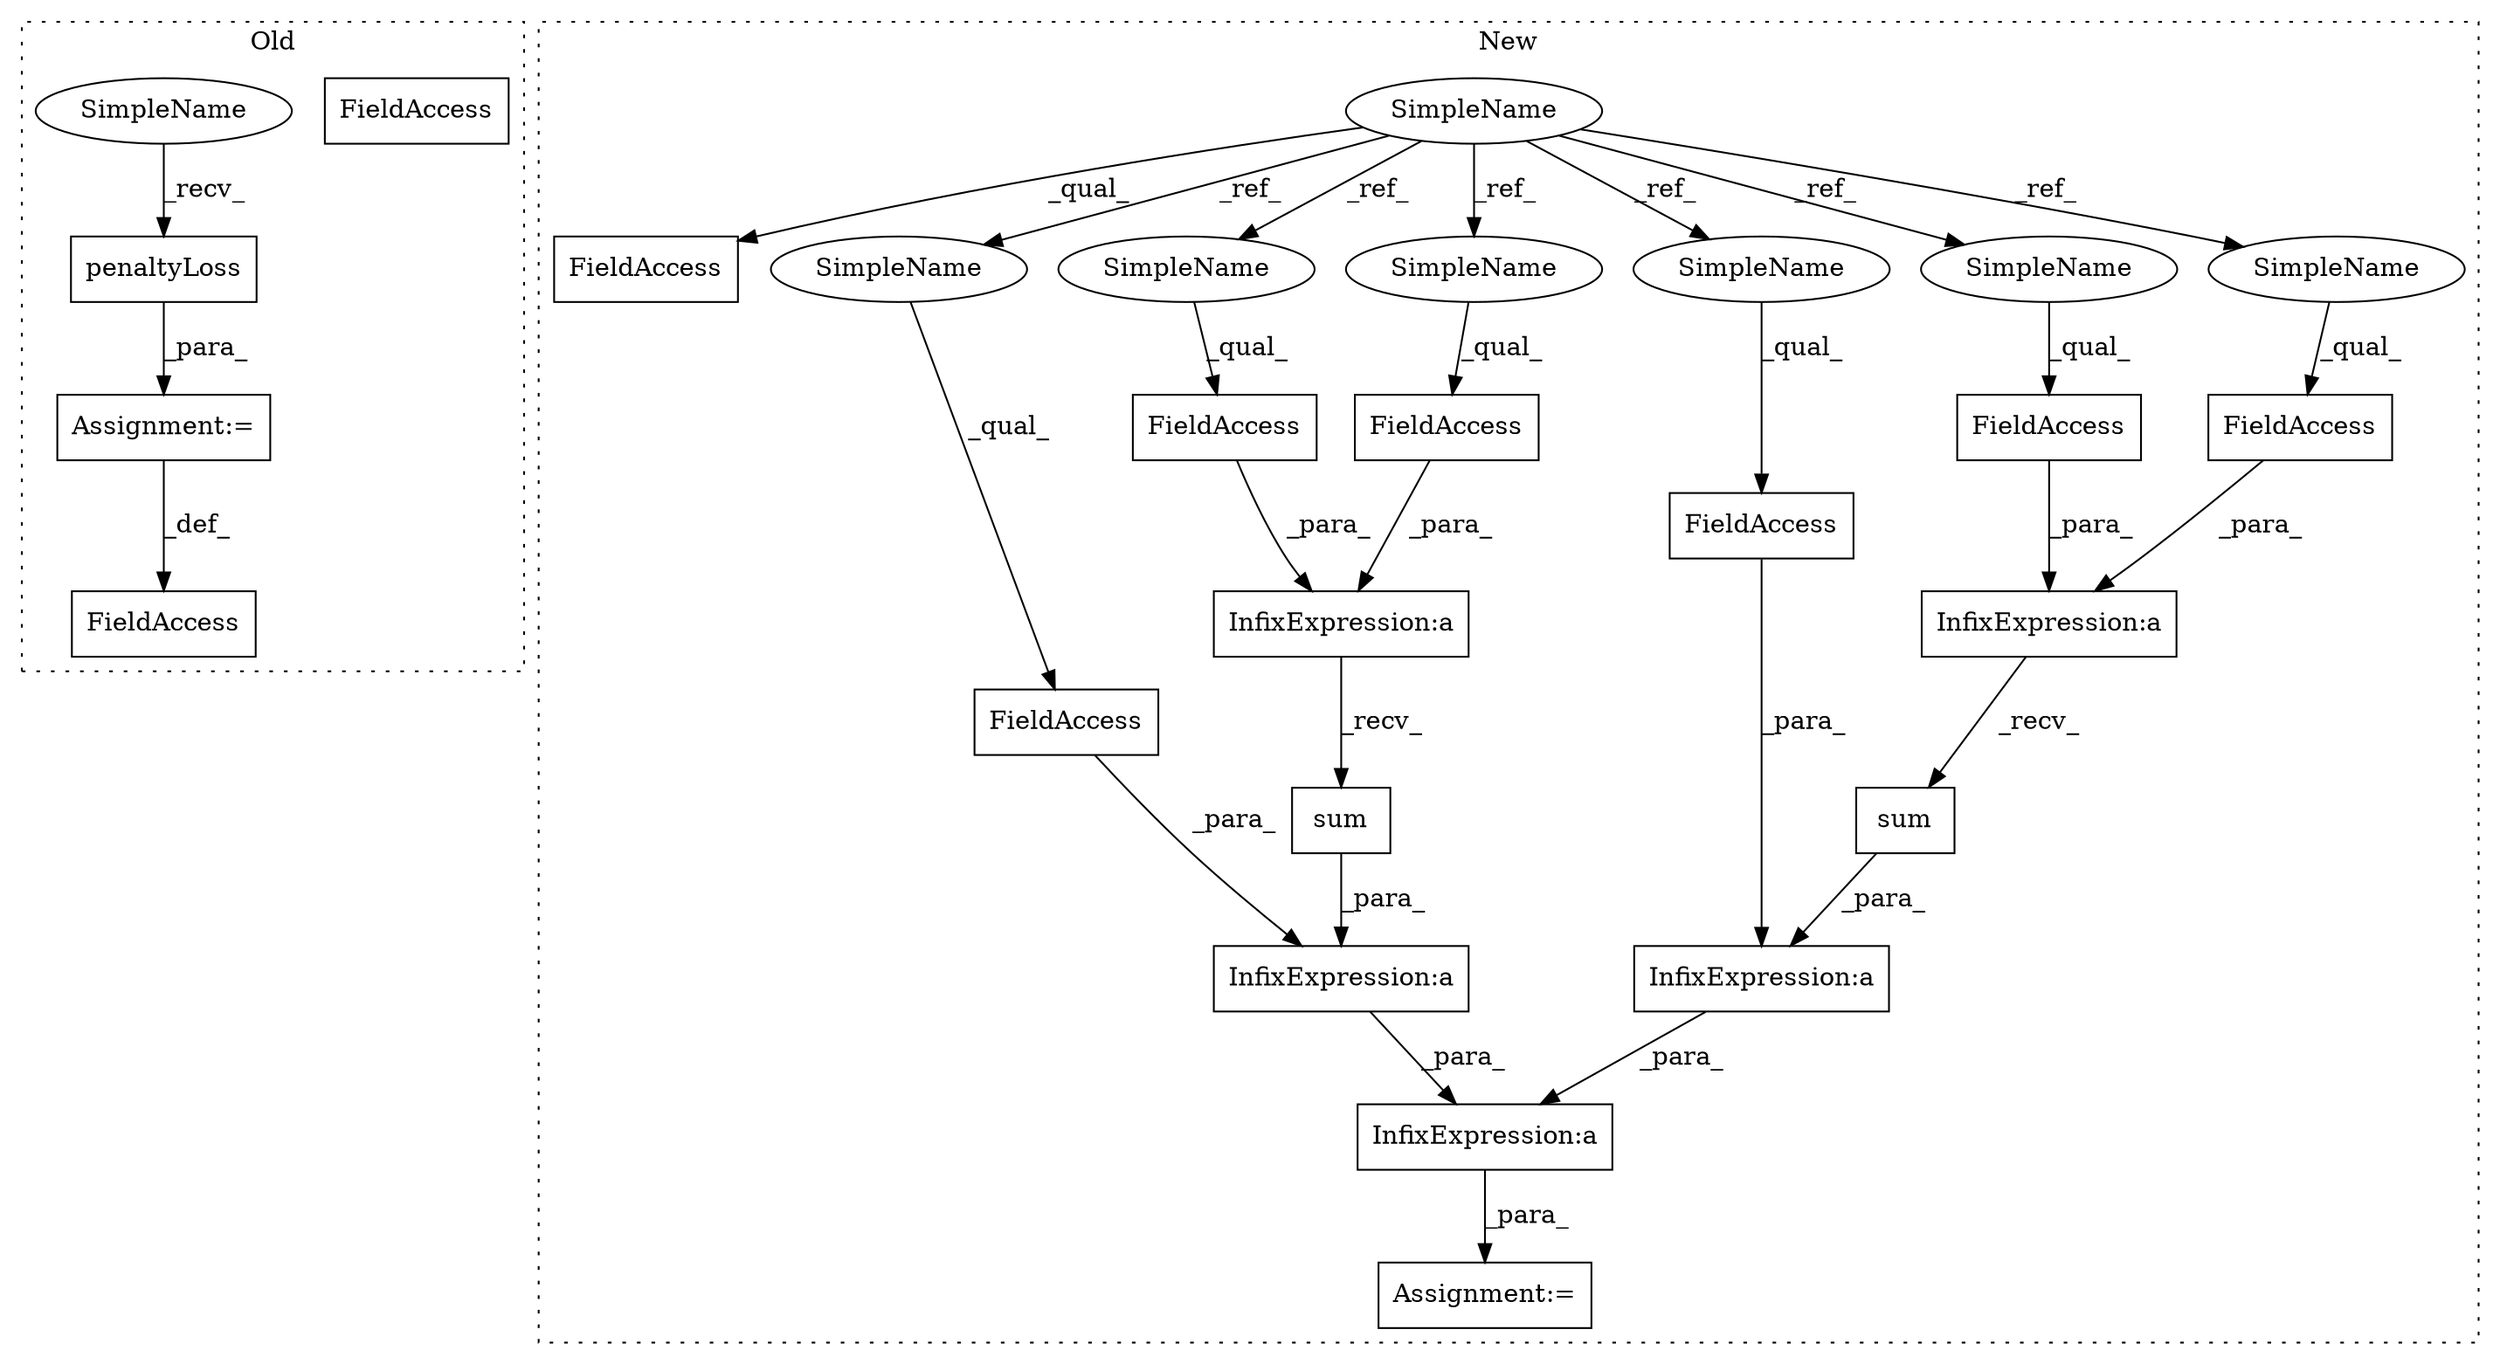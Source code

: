 digraph G {
subgraph cluster0 {
1 [label="penaltyLoss" a="32" s="1774" l="13" shape="box"];
13 [label="FieldAccess" a="22" s="1329" l="9" shape="box"];
17 [label="FieldAccess" a="22" s="1758" l="9" shape="box"];
19 [label="Assignment:=" a="7" s="1767" l="2" shape="box"];
27 [label="SimpleName" a="42" s="1769" l="4" shape="ellipse"];
label = "Old";
style="dotted";
}
subgraph cluster1 {
2 [label="sum" a="32" s="1803" l="5" shape="box"];
3 [label="InfixExpression:a" a="27" s="1809" l="3" shape="box"];
4 [label="InfixExpression:a" a="27" s="1791" l="3" shape="box"];
5 [label="InfixExpression:a" a="27" s="1822" l="3" shape="box"];
6 [label="InfixExpression:a" a="27" s="1780" l="3" shape="box"];
7 [label="InfixExpression:a" a="27" s="1833" l="3" shape="box"];
8 [label="FieldAccess" a="22" s="1784" l="7" shape="box"];
9 [label="SimpleName" a="42" s="803" l="4" shape="ellipse"];
10 [label="FieldAccess" a="22" s="1794" l="7" shape="box"];
11 [label="FieldAccess" a="22" s="1813" l="9" shape="box"];
12 [label="FieldAccess" a="22" s="1771" l="9" shape="box"];
14 [label="FieldAccess" a="22" s="1826" l="7" shape="box"];
15 [label="FieldAccess" a="22" s="1329" l="9" shape="box"];
16 [label="FieldAccess" a="22" s="1836" l="7" shape="box"];
18 [label="sum" a="32" s="1845" l="5" shape="box"];
20 [label="Assignment:=" a="7" s="1767" l="2" shape="box"];
21 [label="SimpleName" a="42" s="1771" l="4" shape="ellipse"];
22 [label="SimpleName" a="42" s="1826" l="4" shape="ellipse"];
23 [label="SimpleName" a="42" s="1813" l="4" shape="ellipse"];
24 [label="SimpleName" a="42" s="1784" l="4" shape="ellipse"];
25 [label="SimpleName" a="42" s="1794" l="4" shape="ellipse"];
26 [label="SimpleName" a="42" s="1836" l="4" shape="ellipse"];
label = "New";
style="dotted";
}
1 -> 19 [label="_para_"];
2 -> 6 [label="_para_"];
3 -> 20 [label="_para_"];
4 -> 2 [label="_recv_"];
5 -> 3 [label="_para_"];
6 -> 3 [label="_para_"];
7 -> 18 [label="_recv_"];
8 -> 4 [label="_para_"];
9 -> 24 [label="_ref_"];
9 -> 15 [label="_qual_"];
9 -> 25 [label="_ref_"];
9 -> 21 [label="_ref_"];
9 -> 26 [label="_ref_"];
9 -> 22 [label="_ref_"];
9 -> 23 [label="_ref_"];
10 -> 4 [label="_para_"];
11 -> 5 [label="_para_"];
12 -> 6 [label="_para_"];
14 -> 7 [label="_para_"];
16 -> 7 [label="_para_"];
18 -> 5 [label="_para_"];
19 -> 17 [label="_def_"];
21 -> 12 [label="_qual_"];
22 -> 14 [label="_qual_"];
23 -> 11 [label="_qual_"];
24 -> 8 [label="_qual_"];
25 -> 10 [label="_qual_"];
26 -> 16 [label="_qual_"];
27 -> 1 [label="_recv_"];
}
